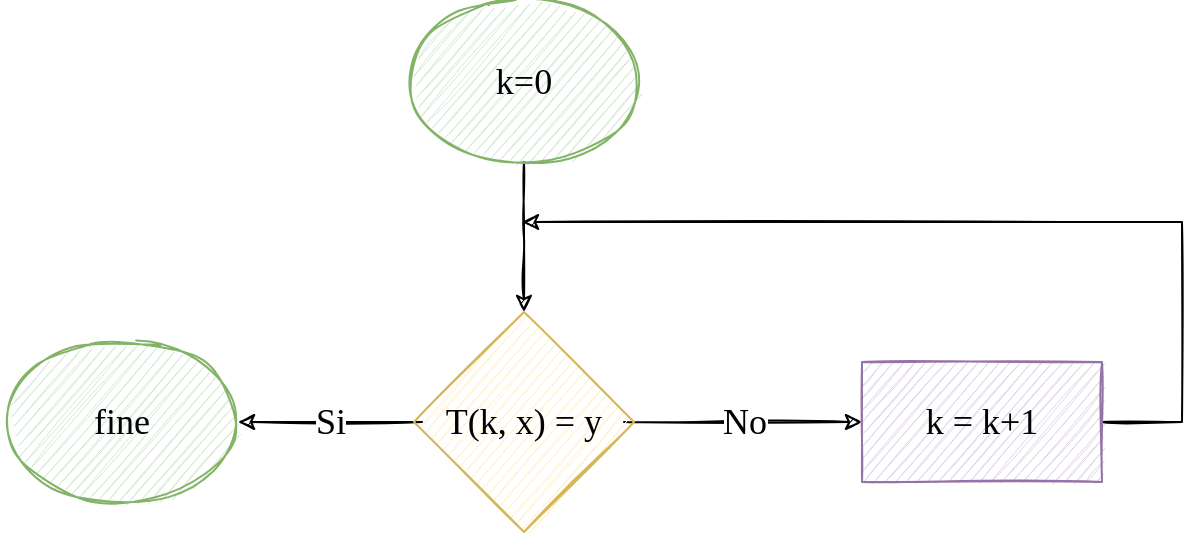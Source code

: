 <mxfile version="15.9.4" type="device"><diagram id="JP0gBPxypD-B3swmiFSp" name="Page-1"><mxGraphModel dx="1422" dy="700" grid="1" gridSize="10" guides="1" tooltips="1" connect="1" arrows="1" fold="1" page="1" pageScale="1" pageWidth="827" pageHeight="1169" math="0" shadow="0"><root><mxCell id="0"/><mxCell id="1" parent="0"/><mxCell id="-W8e4OslXIXU3TgRTyBF-17" value="No" style="edgeStyle=orthogonalEdgeStyle;rounded=0;sketch=1;orthogonalLoop=1;jettySize=auto;html=1;fontFamily=Maven Pro;fontSize=18;fontSource=https%3A%2F%2Ffonts.googleapis.com%2Fcss%3Ffamily%3DMaven%2BPro;" parent="1" edge="1"><mxGeometry relative="1" as="geometry"><mxPoint x="570" y="400" as="targetPoint"/><mxPoint x="451" y="400" as="sourcePoint"/></mxGeometry></mxCell><mxCell id="n0hH2AQ7OlATCGSQbL68-4" value="" style="edgeStyle=orthogonalEdgeStyle;rounded=0;sketch=1;orthogonalLoop=1;jettySize=auto;html=1;endArrow=none;endFill=0;startArrow=classic;startFill=1;fontFamily=Maven Pro;fontSize=18;exitX=0.5;exitY=0;exitDx=0;exitDy=0;fontSource=https%3A%2F%2Ffonts.googleapis.com%2Fcss%3Ffamily%3DMaven%2BPro;" parent="1" source="FAYm38oAfivJVahgd5jm-5" edge="1"><mxGeometry relative="1" as="geometry"><mxPoint x="401" y="270" as="targetPoint"/><mxPoint x="401" y="350" as="sourcePoint"/></mxGeometry></mxCell><mxCell id="-W8e4OslXIXU3TgRTyBF-18" value="Si" style="edgeStyle=orthogonalEdgeStyle;rounded=0;sketch=1;orthogonalLoop=1;jettySize=auto;html=1;fontFamily=Maven Pro;fontSize=18;startArrow=classic;startFill=1;endArrow=none;endFill=0;fontSource=https%3A%2F%2Ffonts.googleapis.com%2Fcss%3Ffamily%3DMaven%2BPro;" parent="1" edge="1"><mxGeometry relative="1" as="geometry"><mxPoint x="350" y="400" as="targetPoint"/><mxPoint x="258" y="400" as="sourcePoint"/></mxGeometry></mxCell><mxCell id="FAYm38oAfivJVahgd5jm-1" value="fine" style="ellipse;whiteSpace=wrap;html=1;fontFamily=Maven Pro;fontSize=18;sketch=1;fillColor=#d5e8d4;strokeColor=#82b366;fontSource=https%3A%2F%2Ffonts.googleapis.com%2Fcss%3Ffamily%3DMaven%2BPro;" parent="1" vertex="1"><mxGeometry x="140" y="360" width="120" height="80" as="geometry"/></mxCell><mxCell id="FAYm38oAfivJVahgd5jm-4" style="edgeStyle=orthogonalEdgeStyle;rounded=0;sketch=1;orthogonalLoop=1;jettySize=auto;html=1;fontFamily=Maven Pro;fontSize=18;startArrow=none;startFill=0;endArrow=classic;endFill=1;fontSource=https%3A%2F%2Ffonts.googleapis.com%2Fcss%3Ffamily%3DMaven%2BPro;" parent="1" source="FAYm38oAfivJVahgd5jm-2" edge="1"><mxGeometry relative="1" as="geometry"><mxPoint x="400" y="300" as="targetPoint"/><Array as="points"><mxPoint x="730" y="400"/><mxPoint x="730" y="300"/></Array></mxGeometry></mxCell><mxCell id="FAYm38oAfivJVahgd5jm-2" value="k = k+1" style="rounded=0;whiteSpace=wrap;html=1;sketch=1;fontFamily=Maven Pro;fontSize=18;fillColor=#e1d5e7;strokeColor=#9673a6;fontSource=https%3A%2F%2Ffonts.googleapis.com%2Fcss%3Ffamily%3DMaven%2BPro;" parent="1" vertex="1"><mxGeometry x="570" y="370" width="120" height="60" as="geometry"/></mxCell><mxCell id="FAYm38oAfivJVahgd5jm-3" value="k=0" style="ellipse;whiteSpace=wrap;html=1;fontFamily=Maven Pro;fontSize=18;sketch=1;fillColor=#d5e8d4;strokeColor=#82b366;fontSource=https%3A%2F%2Ffonts.googleapis.com%2Fcss%3Ffamily%3DMaven%2BPro;" parent="1" vertex="1"><mxGeometry x="341" y="190" width="120" height="80" as="geometry"/></mxCell><mxCell id="FAYm38oAfivJVahgd5jm-5" value="T(k, x) = y" style="rhombus;whiteSpace=wrap;html=1;sketch=1;fontFamily=Maven Pro;fontSize=18;fillColor=#fff2cc;strokeColor=#d6b656;fontSource=https%3A%2F%2Ffonts.googleapis.com%2Fcss%3Ffamily%3DMaven%2BPro;" parent="1" vertex="1"><mxGeometry x="346" y="345" width="110" height="110" as="geometry"/></mxCell></root></mxGraphModel></diagram></mxfile>